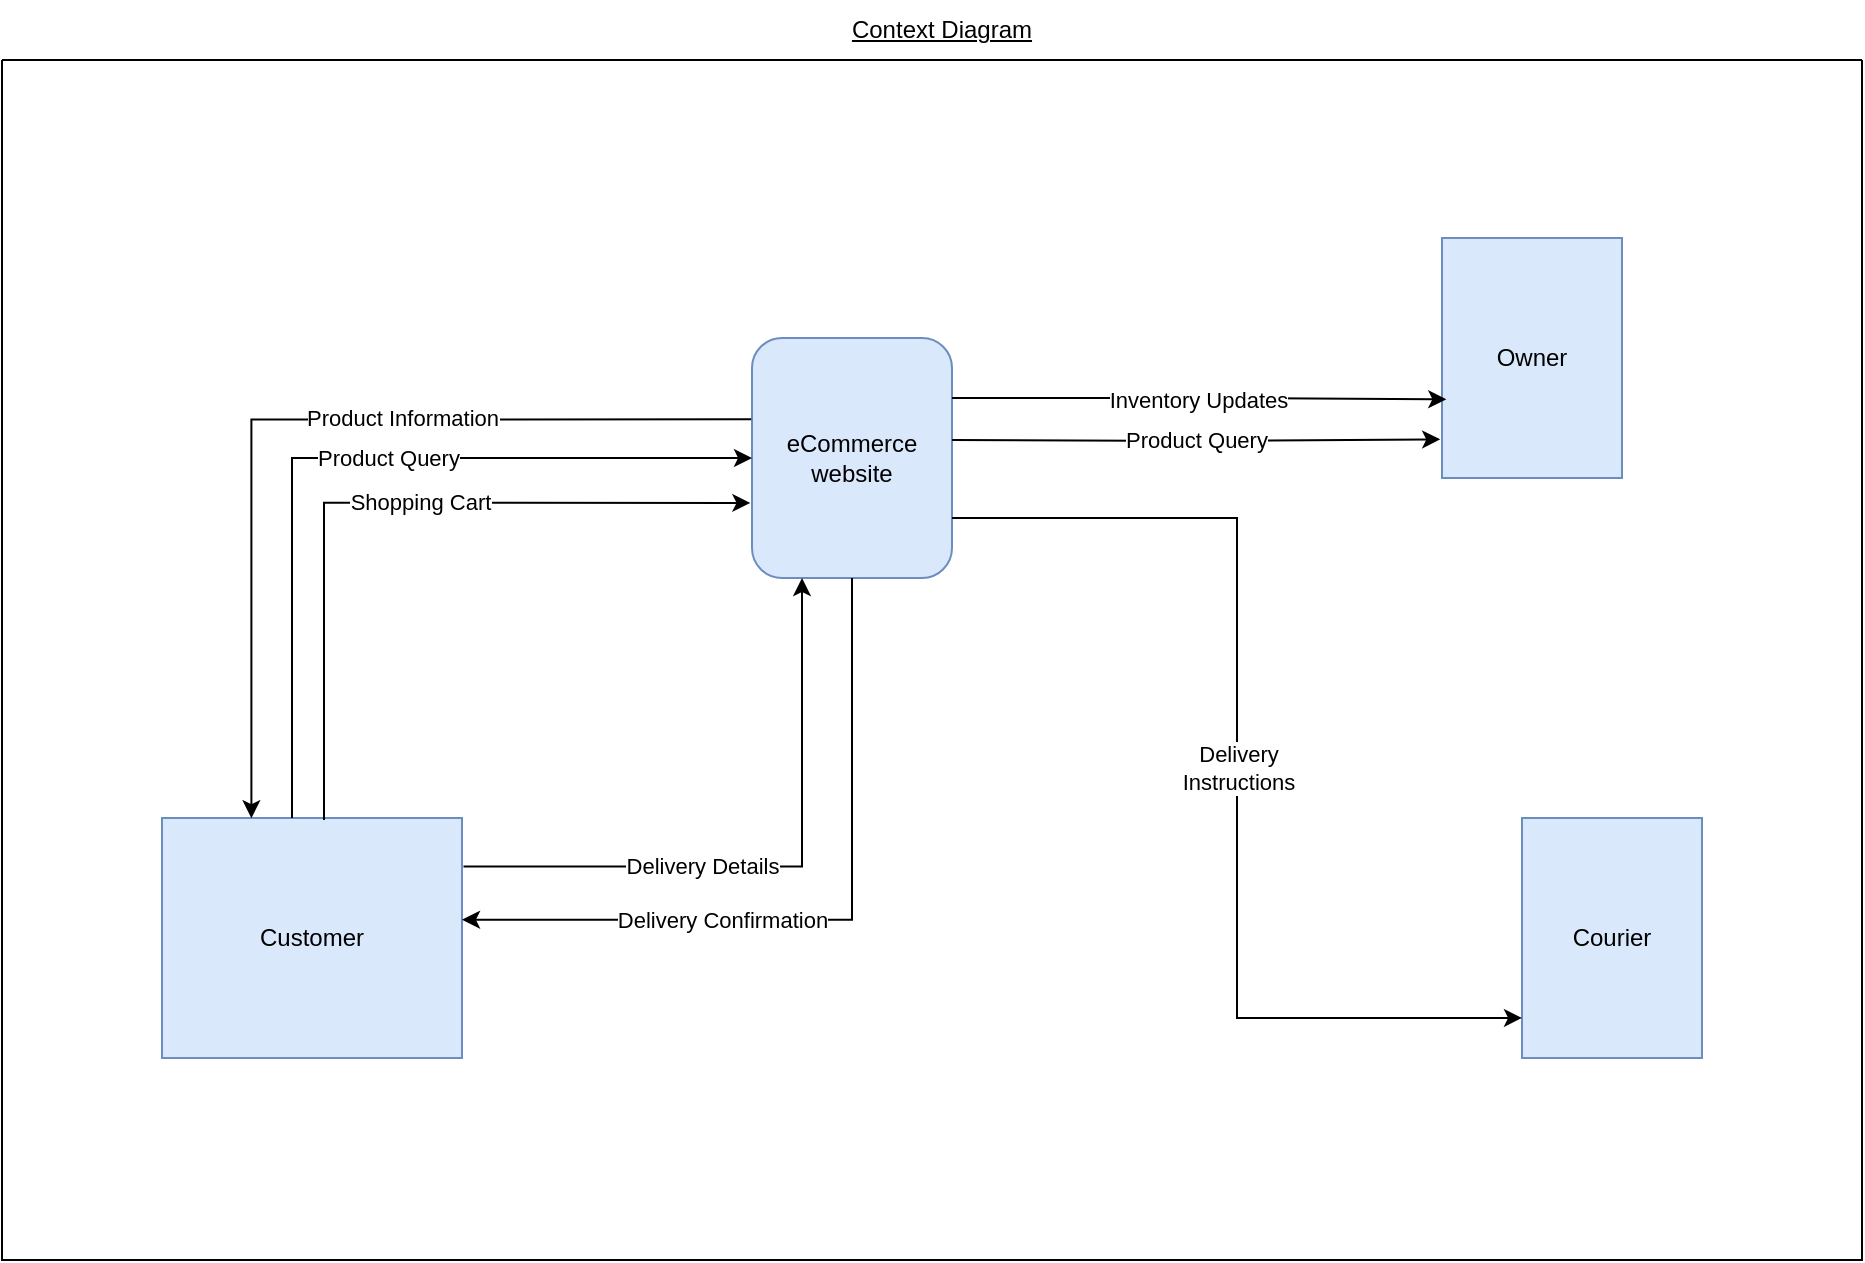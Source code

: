 <mxfile version="24.2.1" type="device">
  <diagram name="Page-1" id="5kye0BfmGoE3RPmWMngK">
    <mxGraphModel dx="1678" dy="884" grid="1" gridSize="10" guides="1" tooltips="1" connect="1" arrows="1" fold="1" page="1" pageScale="1" pageWidth="1169" pageHeight="827" math="0" shadow="0">
      <root>
        <mxCell id="0" />
        <mxCell id="1" parent="0" />
        <mxCell id="9_Nisc85x8kSFl2lh7D6-2" value="" style="swimlane;startSize=0;" vertex="1" parent="1">
          <mxGeometry x="120" y="120" width="930" height="600" as="geometry">
            <mxRectangle x="120" y="120" width="50" height="40" as="alternateBounds" />
          </mxGeometry>
        </mxCell>
        <mxCell id="9_Nisc85x8kSFl2lh7D6-5" value="eCommerce&lt;div&gt;website&lt;/div&gt;" style="rounded=1;whiteSpace=wrap;html=1;fillColor=#dae8fc;strokeColor=#6c8ebf;" vertex="1" parent="9_Nisc85x8kSFl2lh7D6-2">
          <mxGeometry x="375" y="139" width="100" height="120" as="geometry" />
        </mxCell>
        <mxCell id="9_Nisc85x8kSFl2lh7D6-8" value="Customer" style="rounded=0;whiteSpace=wrap;html=1;fillColor=#dae8fc;strokeColor=#6c8ebf;" vertex="1" parent="9_Nisc85x8kSFl2lh7D6-2">
          <mxGeometry x="80" y="379" width="150" height="120" as="geometry" />
        </mxCell>
        <mxCell id="9_Nisc85x8kSFl2lh7D6-9" value="Courier" style="rounded=0;whiteSpace=wrap;html=1;fillColor=#dae8fc;strokeColor=#6c8ebf;" vertex="1" parent="9_Nisc85x8kSFl2lh7D6-2">
          <mxGeometry x="760" y="379" width="90" height="120" as="geometry" />
        </mxCell>
        <mxCell id="9_Nisc85x8kSFl2lh7D6-10" value="Owner" style="rounded=0;whiteSpace=wrap;html=1;fillColor=#dae8fc;strokeColor=#6c8ebf;" vertex="1" parent="9_Nisc85x8kSFl2lh7D6-2">
          <mxGeometry x="720" y="89" width="90" height="120" as="geometry" />
        </mxCell>
        <mxCell id="9_Nisc85x8kSFl2lh7D6-14" value="Product Information" style="edgeStyle=orthogonalEdgeStyle;rounded=0;orthogonalLoop=1;jettySize=auto;html=1;entryX=0.298;entryY=0.001;entryDx=0;entryDy=0;exitX=-0.004;exitY=0.339;exitDx=0;exitDy=0;exitPerimeter=0;entryPerimeter=0;" edge="1" parent="9_Nisc85x8kSFl2lh7D6-2" source="9_Nisc85x8kSFl2lh7D6-5" target="9_Nisc85x8kSFl2lh7D6-8">
          <mxGeometry x="-0.222" y="-1" relative="1" as="geometry">
            <mxPoint x="370" y="179" as="sourcePoint" />
            <mxPoint x="145" y="369" as="targetPoint" />
            <mxPoint as="offset" />
          </mxGeometry>
        </mxCell>
        <mxCell id="9_Nisc85x8kSFl2lh7D6-15" value="Product Query" style="edgeStyle=orthogonalEdgeStyle;rounded=0;orthogonalLoop=1;jettySize=auto;html=1;entryX=0.431;entryY=0.008;entryDx=0;entryDy=0;entryPerimeter=0;startArrow=classic;startFill=1;endArrow=none;endFill=0;exitX=0;exitY=0.5;exitDx=0;exitDy=0;" edge="1" parent="9_Nisc85x8kSFl2lh7D6-2" source="9_Nisc85x8kSFl2lh7D6-5" target="9_Nisc85x8kSFl2lh7D6-8">
          <mxGeometry x="-0.112" relative="1" as="geometry">
            <mxPoint x="370" y="200" as="sourcePoint" />
            <mxPoint x="155" y="379" as="targetPoint" />
            <Array as="points">
              <mxPoint x="145" y="199" />
              <mxPoint x="145" y="379" />
            </Array>
            <mxPoint as="offset" />
          </mxGeometry>
        </mxCell>
        <mxCell id="9_Nisc85x8kSFl2lh7D6-16" value="Shopping Cart" style="edgeStyle=orthogonalEdgeStyle;rounded=0;orthogonalLoop=1;jettySize=auto;html=1;exitX=-0.008;exitY=0.687;exitDx=0;exitDy=0;exitPerimeter=0;startArrow=classic;startFill=1;endArrow=none;endFill=0;entryX=0.54;entryY=0.008;entryDx=0;entryDy=0;entryPerimeter=0;" edge="1" parent="9_Nisc85x8kSFl2lh7D6-2" source="9_Nisc85x8kSFl2lh7D6-5" target="9_Nisc85x8kSFl2lh7D6-8">
          <mxGeometry x="-0.112" relative="1" as="geometry">
            <mxPoint x="380" y="210" as="sourcePoint" />
            <mxPoint x="180" y="379" as="targetPoint" />
            <mxPoint as="offset" />
            <Array as="points">
              <mxPoint x="161" y="221" />
            </Array>
          </mxGeometry>
        </mxCell>
        <mxCell id="9_Nisc85x8kSFl2lh7D6-20" value="Delivery Details" style="edgeStyle=orthogonalEdgeStyle;rounded=0;orthogonalLoop=1;jettySize=auto;html=1;exitX=0.25;exitY=1;exitDx=0;exitDy=0;entryX=1.005;entryY=0.202;entryDx=0;entryDy=0;entryPerimeter=0;startArrow=classic;startFill=1;endArrow=none;endFill=0;" edge="1" parent="9_Nisc85x8kSFl2lh7D6-2" source="9_Nisc85x8kSFl2lh7D6-5" target="9_Nisc85x8kSFl2lh7D6-8">
          <mxGeometry x="0.239" relative="1" as="geometry">
            <mxPoint as="offset" />
          </mxGeometry>
        </mxCell>
        <mxCell id="9_Nisc85x8kSFl2lh7D6-23" value="Delivery&lt;div&gt;Instructions&lt;/div&gt;" style="edgeStyle=orthogonalEdgeStyle;rounded=0;orthogonalLoop=1;jettySize=auto;html=1;exitX=1;exitY=0.75;exitDx=0;exitDy=0;entryX=0;entryY=0.833;entryDx=0;entryDy=0;entryPerimeter=0;" edge="1" parent="9_Nisc85x8kSFl2lh7D6-2" source="9_Nisc85x8kSFl2lh7D6-5" target="9_Nisc85x8kSFl2lh7D6-9">
          <mxGeometry relative="1" as="geometry" />
        </mxCell>
        <mxCell id="9_Nisc85x8kSFl2lh7D6-25" value="Delivery Confirmation" style="edgeStyle=orthogonalEdgeStyle;rounded=0;orthogonalLoop=1;jettySize=auto;html=1;exitX=0.5;exitY=1;exitDx=0;exitDy=0;entryX=1;entryY=0.424;entryDx=0;entryDy=0;entryPerimeter=0;" edge="1" parent="9_Nisc85x8kSFl2lh7D6-2" source="9_Nisc85x8kSFl2lh7D6-5" target="9_Nisc85x8kSFl2lh7D6-8">
          <mxGeometry x="0.289" relative="1" as="geometry">
            <mxPoint as="offset" />
          </mxGeometry>
        </mxCell>
        <mxCell id="9_Nisc85x8kSFl2lh7D6-27" value="Inventory Updates" style="edgeStyle=orthogonalEdgeStyle;rounded=0;orthogonalLoop=1;jettySize=auto;html=1;exitX=1;exitY=0.25;exitDx=0;exitDy=0;entryX=0.024;entryY=0.672;entryDx=0;entryDy=0;entryPerimeter=0;" edge="1" parent="9_Nisc85x8kSFl2lh7D6-2" source="9_Nisc85x8kSFl2lh7D6-5" target="9_Nisc85x8kSFl2lh7D6-10">
          <mxGeometry x="0.002" relative="1" as="geometry">
            <mxPoint as="offset" />
          </mxGeometry>
        </mxCell>
        <mxCell id="9_Nisc85x8kSFl2lh7D6-29" value="Product Query" style="edgeStyle=orthogonalEdgeStyle;rounded=0;orthogonalLoop=1;jettySize=auto;html=1;exitX=1;exitY=0.25;exitDx=0;exitDy=0;entryX=-0.01;entryY=0.839;entryDx=0;entryDy=0;entryPerimeter=0;" edge="1" parent="9_Nisc85x8kSFl2lh7D6-2" target="9_Nisc85x8kSFl2lh7D6-10">
          <mxGeometry x="0.002" relative="1" as="geometry">
            <mxPoint x="475" y="190" as="sourcePoint" />
            <mxPoint x="722" y="191" as="targetPoint" />
            <mxPoint as="offset" />
          </mxGeometry>
        </mxCell>
        <mxCell id="9_Nisc85x8kSFl2lh7D6-28" value="Context Diagram" style="text;html=1;align=center;verticalAlign=middle;whiteSpace=wrap;rounded=0;fontStyle=4" vertex="1" parent="1">
          <mxGeometry x="540" y="90" width="100" height="30" as="geometry" />
        </mxCell>
      </root>
    </mxGraphModel>
  </diagram>
</mxfile>
